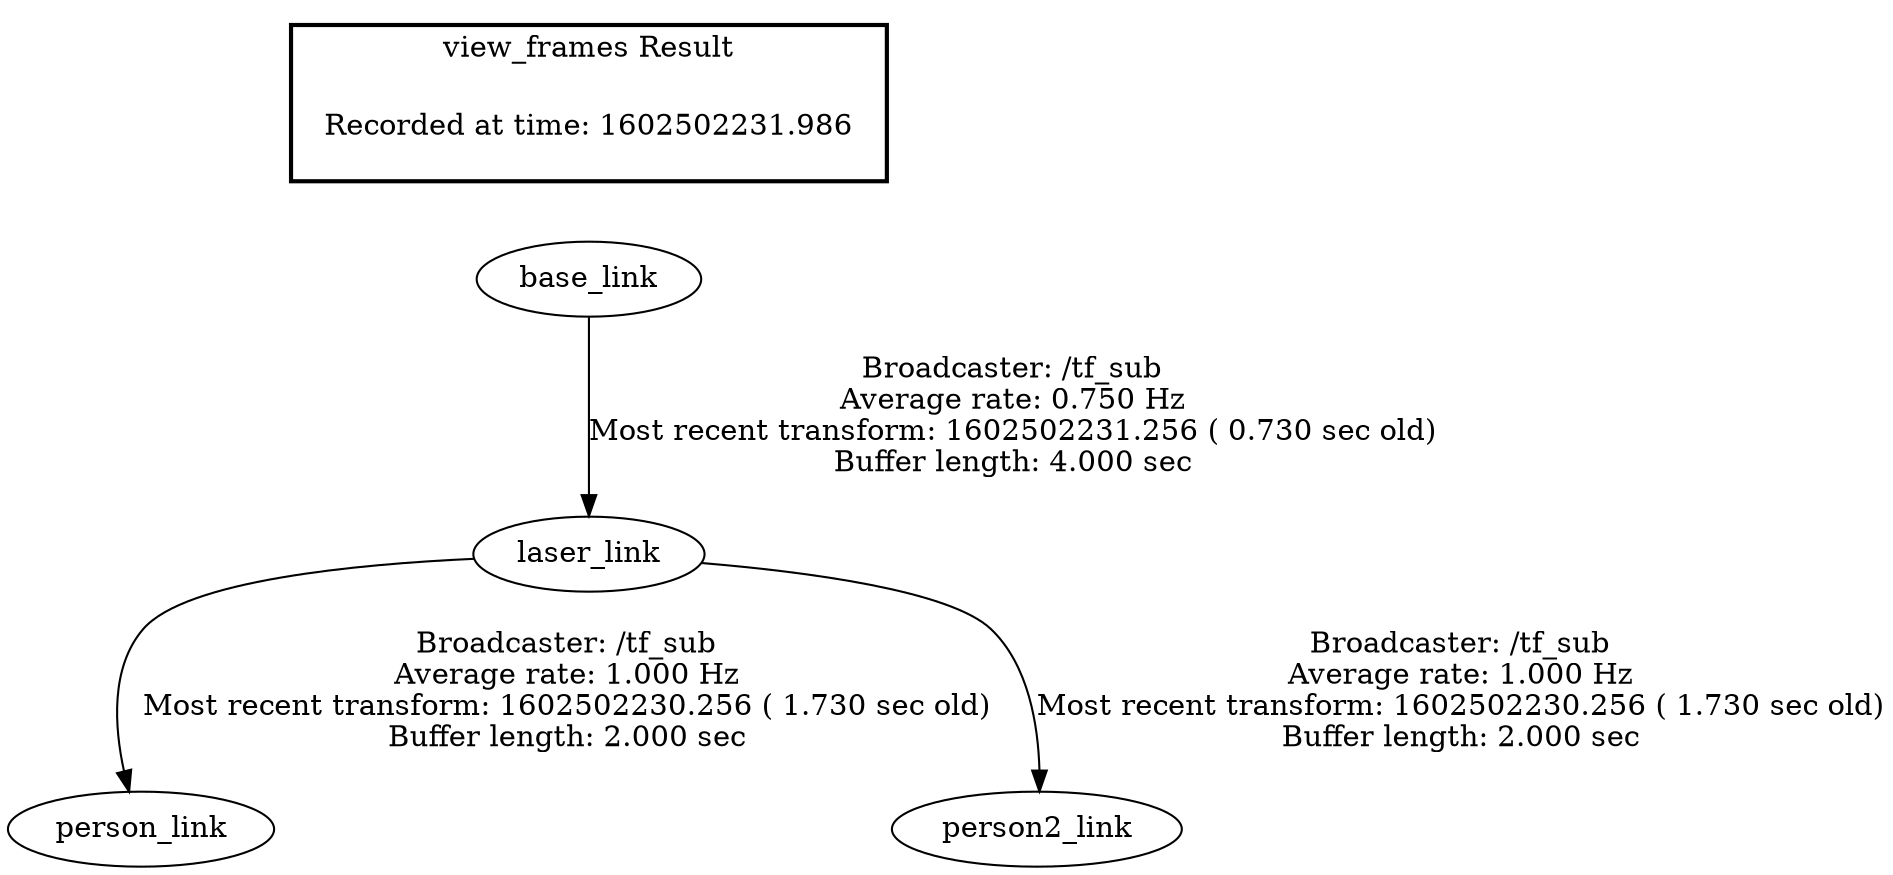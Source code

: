 digraph G {
"base_link" -> "laser_link"[label="Broadcaster: /tf_sub\nAverage rate: 0.750 Hz\nMost recent transform: 1602502231.256 ( 0.730 sec old)\nBuffer length: 4.000 sec\n"];
"laser_link" -> "person_link"[label="Broadcaster: /tf_sub\nAverage rate: 1.000 Hz\nMost recent transform: 1602502230.256 ( 1.730 sec old)\nBuffer length: 2.000 sec\n"];
"laser_link" -> "person2_link"[label="Broadcaster: /tf_sub\nAverage rate: 1.000 Hz\nMost recent transform: 1602502230.256 ( 1.730 sec old)\nBuffer length: 2.000 sec\n"];
edge [style=invis];
 subgraph cluster_legend { style=bold; color=black; label ="view_frames Result";
"Recorded at time: 1602502231.986"[ shape=plaintext ] ;
 }->"base_link";
}
